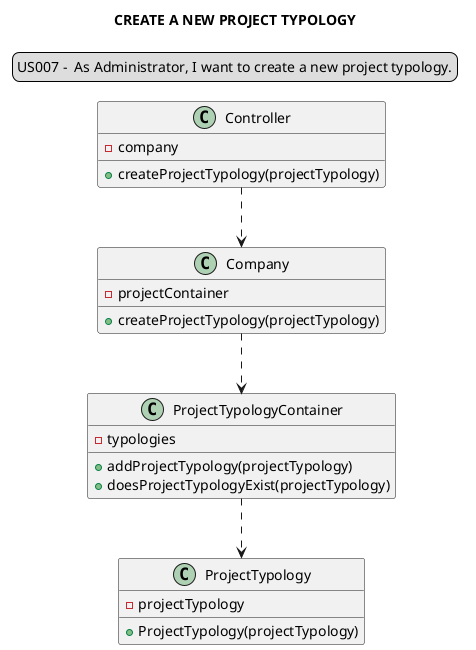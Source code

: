 @startuml

legend top
US007 -  As Administrator, I want to create a new project typology.
end legend
skinparam sequenceMessageAlign center
title CREATE A NEW PROJECT TYPOLOGY

"Controller" ..> "Company"
"Company" ..> "ProjectTypologyContainer"
"ProjectTypologyContainer" ..> "ProjectTypology"

class "Company" {
-projectContainer
+createProjectTypology(projectTypology)
}
class "Controller" {
-company
+createProjectTypology(projectTypology)
}
class "ProjectTypologyContainer"{
-typologies
+addProjectTypology(projectTypology)
+doesProjectTypologyExist(projectTypology)
}
class "ProjectTypology"{
-projectTypology
+ProjectTypology(projectTypology)
}


@enduml